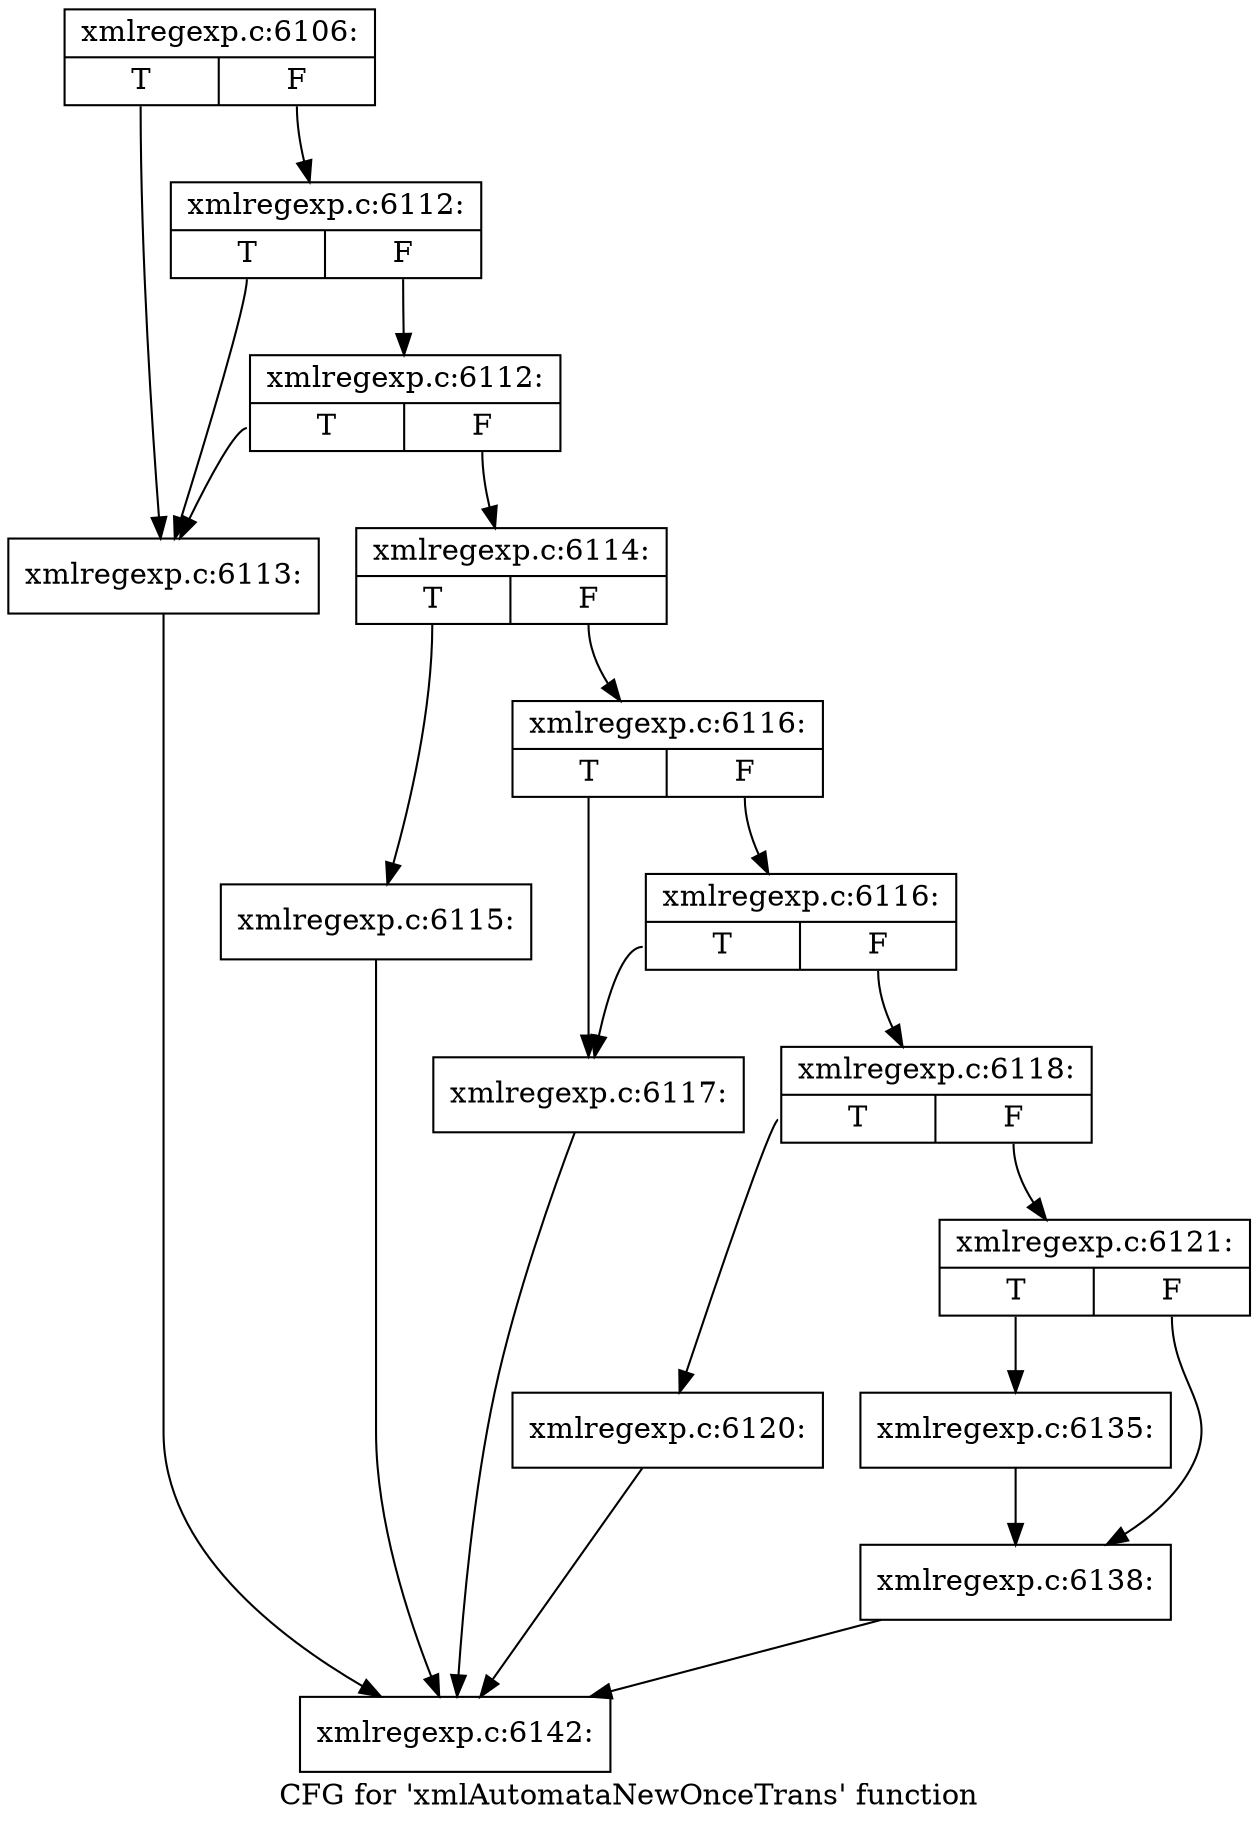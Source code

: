 digraph "CFG for 'xmlAutomataNewOnceTrans' function" {
	label="CFG for 'xmlAutomataNewOnceTrans' function";

	Node0x4125c10 [shape=record,label="{xmlregexp.c:6106:|{<s0>T|<s1>F}}"];
	Node0x4125c10:s0 -> Node0x4127b40;
	Node0x4125c10:s1 -> Node0x4127c60;
	Node0x4127c60 [shape=record,label="{xmlregexp.c:6112:|{<s0>T|<s1>F}}"];
	Node0x4127c60:s0 -> Node0x4127b40;
	Node0x4127c60:s1 -> Node0x4127be0;
	Node0x4127be0 [shape=record,label="{xmlregexp.c:6112:|{<s0>T|<s1>F}}"];
	Node0x4127be0:s0 -> Node0x4127b40;
	Node0x4127be0:s1 -> Node0x4127b90;
	Node0x4127b40 [shape=record,label="{xmlregexp.c:6113:}"];
	Node0x4127b40 -> Node0x4125e90;
	Node0x4127b90 [shape=record,label="{xmlregexp.c:6114:|{<s0>T|<s1>F}}"];
	Node0x4127b90:s0 -> Node0x4128520;
	Node0x4127b90:s1 -> Node0x4128570;
	Node0x4128520 [shape=record,label="{xmlregexp.c:6115:}"];
	Node0x4128520 -> Node0x4125e90;
	Node0x4128570 [shape=record,label="{xmlregexp.c:6116:|{<s0>T|<s1>F}}"];
	Node0x4128570:s0 -> Node0x41289d0;
	Node0x4128570:s1 -> Node0x4128a70;
	Node0x4128a70 [shape=record,label="{xmlregexp.c:6116:|{<s0>T|<s1>F}}"];
	Node0x4128a70:s0 -> Node0x41289d0;
	Node0x4128a70:s1 -> Node0x4128a20;
	Node0x41289d0 [shape=record,label="{xmlregexp.c:6117:}"];
	Node0x41289d0 -> Node0x4125e90;
	Node0x4128a20 [shape=record,label="{xmlregexp.c:6118:|{<s0>T|<s1>F}}"];
	Node0x4128a20:s0 -> Node0x4129400;
	Node0x4128a20:s1 -> Node0x4129450;
	Node0x4129400 [shape=record,label="{xmlregexp.c:6120:}"];
	Node0x4129400 -> Node0x4125e90;
	Node0x4129450 [shape=record,label="{xmlregexp.c:6121:|{<s0>T|<s1>F}}"];
	Node0x4129450:s0 -> Node0x412b240;
	Node0x4129450:s1 -> Node0x412b290;
	Node0x412b240 [shape=record,label="{xmlregexp.c:6135:}"];
	Node0x412b240 -> Node0x412b290;
	Node0x412b290 [shape=record,label="{xmlregexp.c:6138:}"];
	Node0x412b290 -> Node0x4125e90;
	Node0x4125e90 [shape=record,label="{xmlregexp.c:6142:}"];
}
